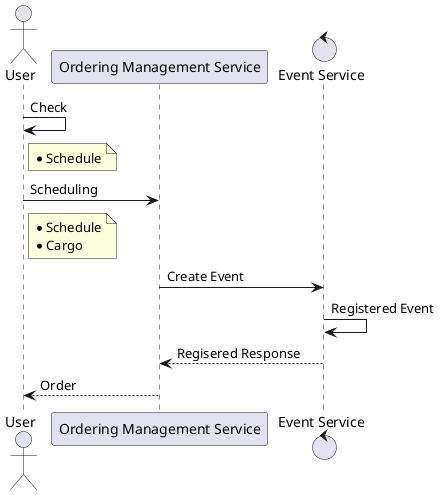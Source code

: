 @startuml
actor User
participant "Ordering Management Service" as OMS
control "Event Service" as ES

User -> User: Check
note right of User
  * Schedule
end note

User -> OMS: Scheduling
note right of User
  * Schedule
  * Cargo
end note

OMS -> ES: Create Event
ES -> ES: Registered Event
ES --> OMS: Regisered Response

OMS --> User: Order
@enduml

